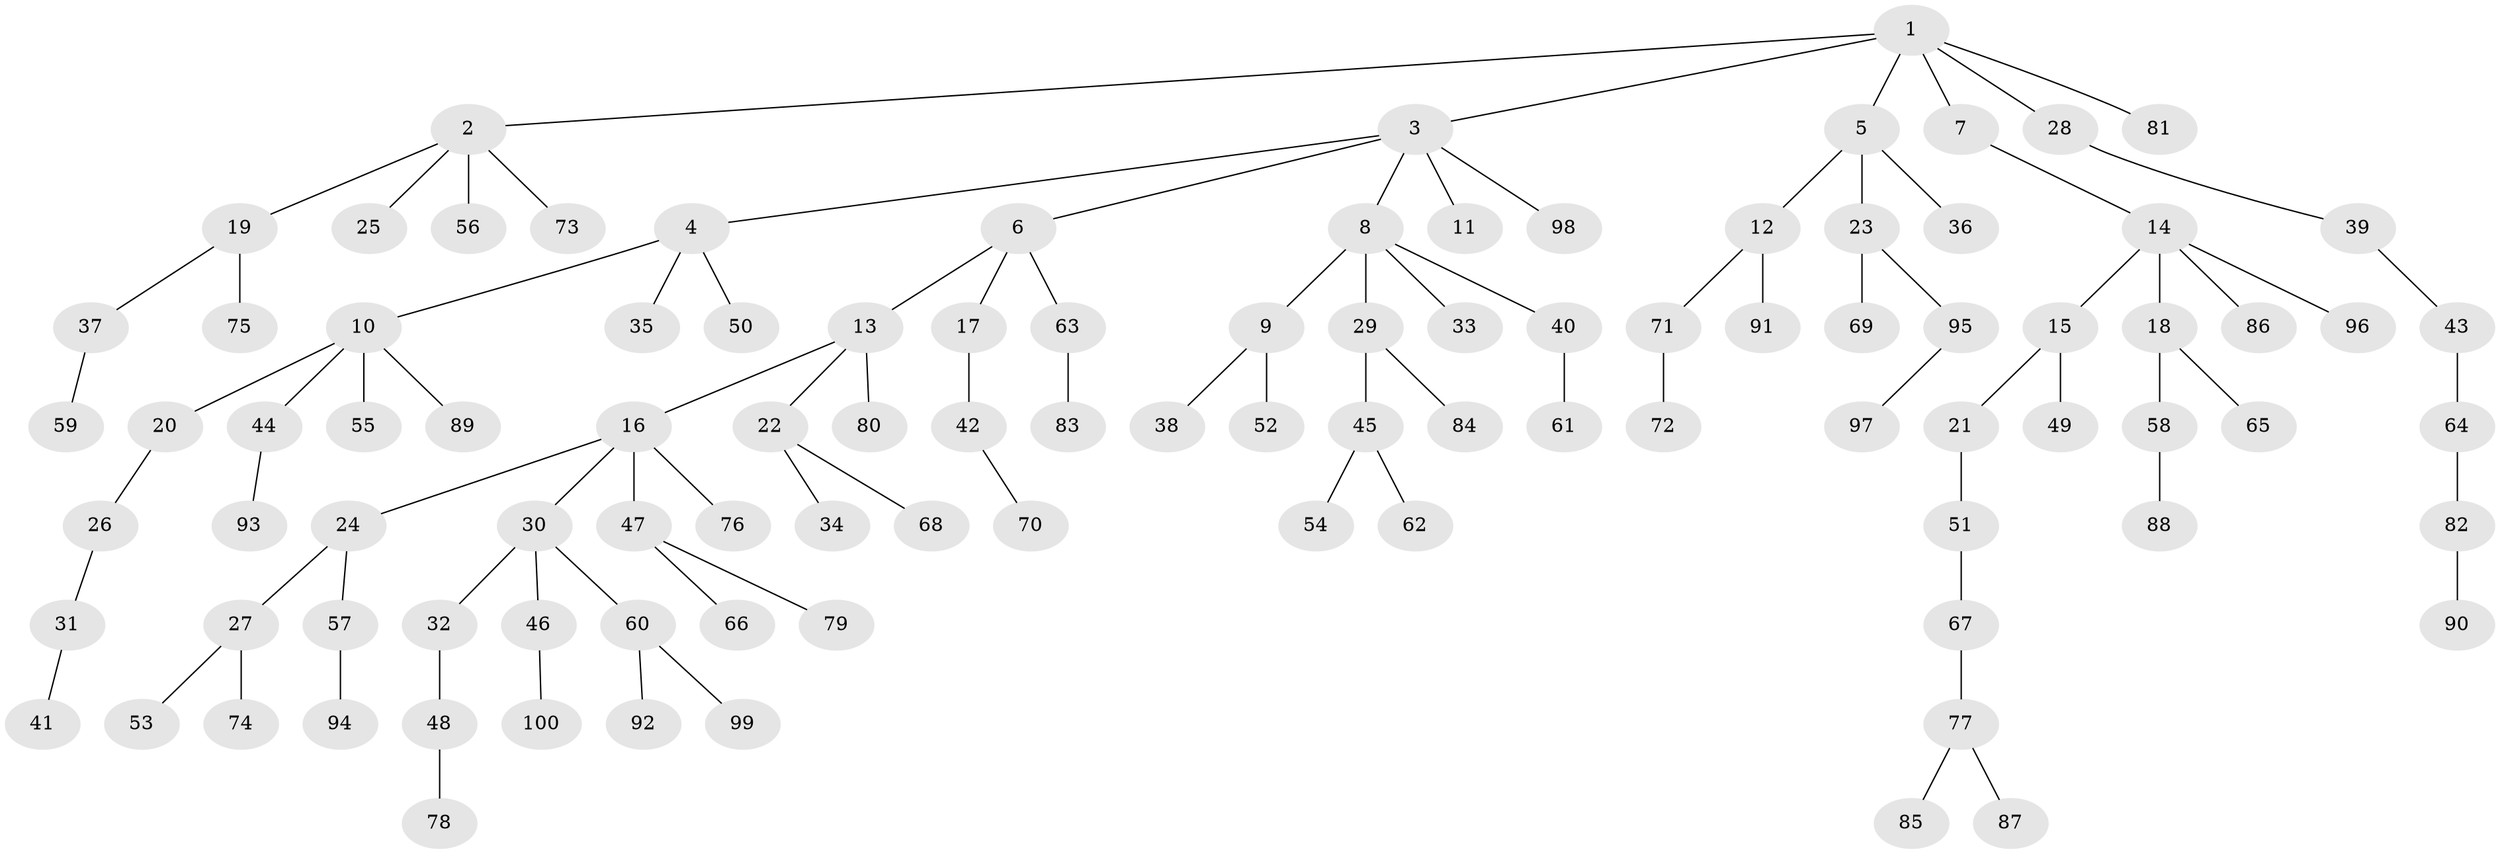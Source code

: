 // Generated by graph-tools (version 1.1) at 2025/11/02/21/25 10:11:10]
// undirected, 100 vertices, 99 edges
graph export_dot {
graph [start="1"]
  node [color=gray90,style=filled];
  1;
  2;
  3;
  4;
  5;
  6;
  7;
  8;
  9;
  10;
  11;
  12;
  13;
  14;
  15;
  16;
  17;
  18;
  19;
  20;
  21;
  22;
  23;
  24;
  25;
  26;
  27;
  28;
  29;
  30;
  31;
  32;
  33;
  34;
  35;
  36;
  37;
  38;
  39;
  40;
  41;
  42;
  43;
  44;
  45;
  46;
  47;
  48;
  49;
  50;
  51;
  52;
  53;
  54;
  55;
  56;
  57;
  58;
  59;
  60;
  61;
  62;
  63;
  64;
  65;
  66;
  67;
  68;
  69;
  70;
  71;
  72;
  73;
  74;
  75;
  76;
  77;
  78;
  79;
  80;
  81;
  82;
  83;
  84;
  85;
  86;
  87;
  88;
  89;
  90;
  91;
  92;
  93;
  94;
  95;
  96;
  97;
  98;
  99;
  100;
  1 -- 2;
  1 -- 3;
  1 -- 5;
  1 -- 7;
  1 -- 28;
  1 -- 81;
  2 -- 19;
  2 -- 25;
  2 -- 56;
  2 -- 73;
  3 -- 4;
  3 -- 6;
  3 -- 8;
  3 -- 11;
  3 -- 98;
  4 -- 10;
  4 -- 35;
  4 -- 50;
  5 -- 12;
  5 -- 23;
  5 -- 36;
  6 -- 13;
  6 -- 17;
  6 -- 63;
  7 -- 14;
  8 -- 9;
  8 -- 29;
  8 -- 33;
  8 -- 40;
  9 -- 38;
  9 -- 52;
  10 -- 20;
  10 -- 44;
  10 -- 55;
  10 -- 89;
  12 -- 71;
  12 -- 91;
  13 -- 16;
  13 -- 22;
  13 -- 80;
  14 -- 15;
  14 -- 18;
  14 -- 86;
  14 -- 96;
  15 -- 21;
  15 -- 49;
  16 -- 24;
  16 -- 30;
  16 -- 47;
  16 -- 76;
  17 -- 42;
  18 -- 58;
  18 -- 65;
  19 -- 37;
  19 -- 75;
  20 -- 26;
  21 -- 51;
  22 -- 34;
  22 -- 68;
  23 -- 69;
  23 -- 95;
  24 -- 27;
  24 -- 57;
  26 -- 31;
  27 -- 53;
  27 -- 74;
  28 -- 39;
  29 -- 45;
  29 -- 84;
  30 -- 32;
  30 -- 46;
  30 -- 60;
  31 -- 41;
  32 -- 48;
  37 -- 59;
  39 -- 43;
  40 -- 61;
  42 -- 70;
  43 -- 64;
  44 -- 93;
  45 -- 54;
  45 -- 62;
  46 -- 100;
  47 -- 66;
  47 -- 79;
  48 -- 78;
  51 -- 67;
  57 -- 94;
  58 -- 88;
  60 -- 92;
  60 -- 99;
  63 -- 83;
  64 -- 82;
  67 -- 77;
  71 -- 72;
  77 -- 85;
  77 -- 87;
  82 -- 90;
  95 -- 97;
}
